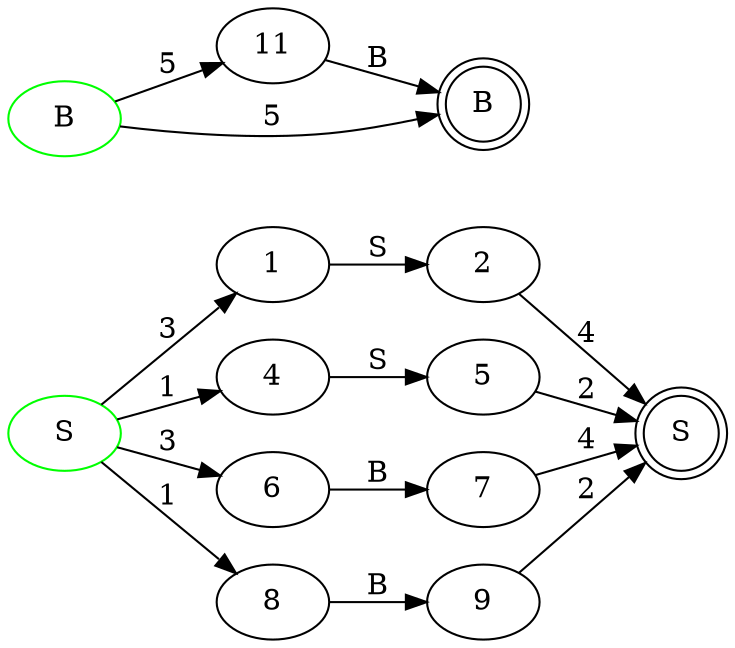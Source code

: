 digraph g
{
rankdir = LR
0[label="S", color="green"]
1
2
3[label="S",shape="doublecircle"]
4
5
6
7
8
9
10[label="B", color="green"]
11
12[label="B",shape="doublecircle"]

0 -> 1[label = "3"]
1 -> 2[label = "S"]
2 -> 3[label = "4"]
0 -> 4[label = "1"]
4 -> 5[label = "S"]
5 -> 3[label = "2"]
0 -> 6[label = "3"]
6 -> 7[label = "B"]
7 -> 3[label = "4"]
0 -> 8[label = "1"]
8 -> 9[label = "B"]
9 -> 3[label = "2"]
10 -> 11[label = "5"]
11 -> 12[label = "B"]
10 -> 12[label = "5"]
}